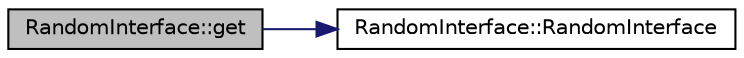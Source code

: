 digraph "RandomInterface::get"
{
  edge [fontname="Helvetica",fontsize="10",labelfontname="Helvetica",labelfontsize="10"];
  node [fontname="Helvetica",fontsize="10",shape=record];
  rankdir="LR";
  Node1 [label="RandomInterface::get",height=0.2,width=0.4,color="black", fillcolor="grey75", style="filled", fontcolor="black"];
  Node1 -> Node2 [color="midnightblue",fontsize="10",style="solid",fontname="Helvetica"];
  Node2 [label="RandomInterface::RandomInterface",height=0.2,width=0.4,color="black", fillcolor="white", style="filled",URL="$d3/daf/class_random_interface.html#a0044b9f6289a7e8cf5effa4ac641434c",tooltip="Default constructor. "];
}
